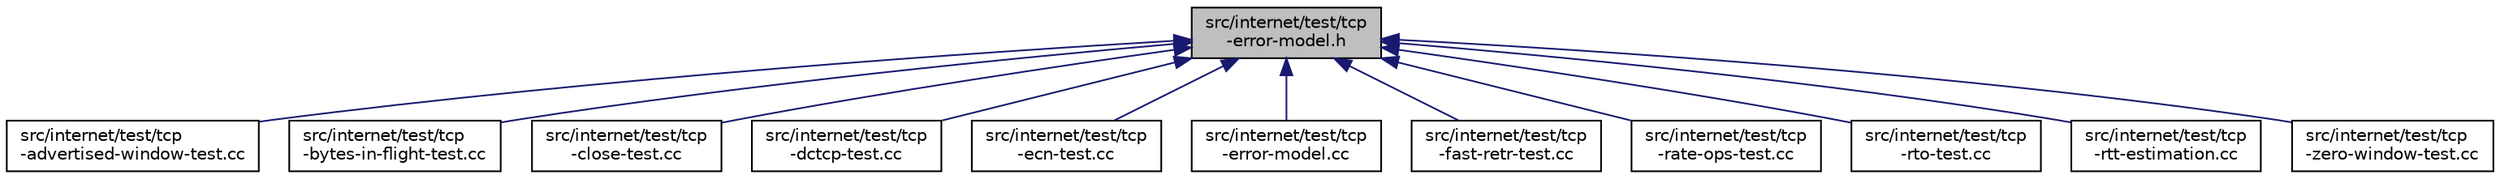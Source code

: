 digraph "src/internet/test/tcp-error-model.h"
{
 // LATEX_PDF_SIZE
  edge [fontname="Helvetica",fontsize="10",labelfontname="Helvetica",labelfontsize="10"];
  node [fontname="Helvetica",fontsize="10",shape=record];
  Node1 [label="src/internet/test/tcp\l-error-model.h",height=0.2,width=0.4,color="black", fillcolor="grey75", style="filled", fontcolor="black",tooltip=" "];
  Node1 -> Node2 [dir="back",color="midnightblue",fontsize="10",style="solid",fontname="Helvetica"];
  Node2 [label="src/internet/test/tcp\l-advertised-window-test.cc",height=0.2,width=0.4,color="black", fillcolor="white", style="filled",URL="$tcp-advertised-window-test_8cc.html",tooltip=" "];
  Node1 -> Node3 [dir="back",color="midnightblue",fontsize="10",style="solid",fontname="Helvetica"];
  Node3 [label="src/internet/test/tcp\l-bytes-in-flight-test.cc",height=0.2,width=0.4,color="black", fillcolor="white", style="filled",URL="$tcp-bytes-in-flight-test_8cc.html",tooltip=" "];
  Node1 -> Node4 [dir="back",color="midnightblue",fontsize="10",style="solid",fontname="Helvetica"];
  Node4 [label="src/internet/test/tcp\l-close-test.cc",height=0.2,width=0.4,color="black", fillcolor="white", style="filled",URL="$tcp-close-test_8cc.html",tooltip=" "];
  Node1 -> Node5 [dir="back",color="midnightblue",fontsize="10",style="solid",fontname="Helvetica"];
  Node5 [label="src/internet/test/tcp\l-dctcp-test.cc",height=0.2,width=0.4,color="black", fillcolor="white", style="filled",URL="$tcp-dctcp-test_8cc.html",tooltip=" "];
  Node1 -> Node6 [dir="back",color="midnightblue",fontsize="10",style="solid",fontname="Helvetica"];
  Node6 [label="src/internet/test/tcp\l-ecn-test.cc",height=0.2,width=0.4,color="black", fillcolor="white", style="filled",URL="$tcp-ecn-test_8cc.html",tooltip=" "];
  Node1 -> Node7 [dir="back",color="midnightblue",fontsize="10",style="solid",fontname="Helvetica"];
  Node7 [label="src/internet/test/tcp\l-error-model.cc",height=0.2,width=0.4,color="black", fillcolor="white", style="filled",URL="$tcp-error-model_8cc.html",tooltip=" "];
  Node1 -> Node8 [dir="back",color="midnightblue",fontsize="10",style="solid",fontname="Helvetica"];
  Node8 [label="src/internet/test/tcp\l-fast-retr-test.cc",height=0.2,width=0.4,color="black", fillcolor="white", style="filled",URL="$tcp-fast-retr-test_8cc.html",tooltip=" "];
  Node1 -> Node9 [dir="back",color="midnightblue",fontsize="10",style="solid",fontname="Helvetica"];
  Node9 [label="src/internet/test/tcp\l-rate-ops-test.cc",height=0.2,width=0.4,color="black", fillcolor="white", style="filled",URL="$tcp-rate-ops-test_8cc.html",tooltip=" "];
  Node1 -> Node10 [dir="back",color="midnightblue",fontsize="10",style="solid",fontname="Helvetica"];
  Node10 [label="src/internet/test/tcp\l-rto-test.cc",height=0.2,width=0.4,color="black", fillcolor="white", style="filled",URL="$tcp-rto-test_8cc.html",tooltip=" "];
  Node1 -> Node11 [dir="back",color="midnightblue",fontsize="10",style="solid",fontname="Helvetica"];
  Node11 [label="src/internet/test/tcp\l-rtt-estimation.cc",height=0.2,width=0.4,color="black", fillcolor="white", style="filled",URL="$tcp-rtt-estimation_8cc.html",tooltip=" "];
  Node1 -> Node12 [dir="back",color="midnightblue",fontsize="10",style="solid",fontname="Helvetica"];
  Node12 [label="src/internet/test/tcp\l-zero-window-test.cc",height=0.2,width=0.4,color="black", fillcolor="white", style="filled",URL="$tcp-zero-window-test_8cc.html",tooltip=" "];
}
